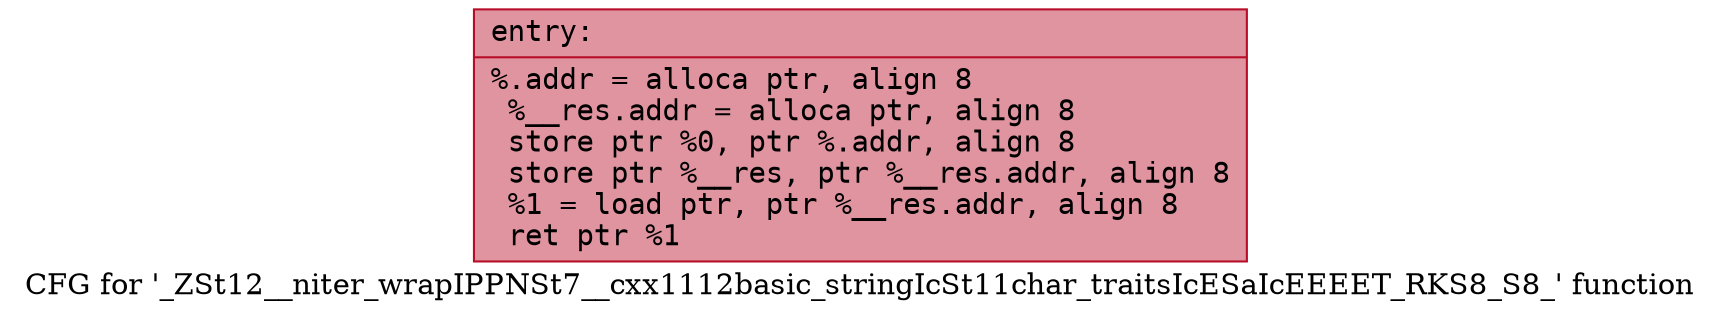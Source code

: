 digraph "CFG for '_ZSt12__niter_wrapIPPNSt7__cxx1112basic_stringIcSt11char_traitsIcESaIcEEEET_RKS8_S8_' function" {
	label="CFG for '_ZSt12__niter_wrapIPPNSt7__cxx1112basic_stringIcSt11char_traitsIcESaIcEEEET_RKS8_S8_' function";

	Node0x5651cd8f59b0 [shape=record,color="#b70d28ff", style=filled, fillcolor="#b70d2870" fontname="Courier",label="{entry:\l|  %.addr = alloca ptr, align 8\l  %__res.addr = alloca ptr, align 8\l  store ptr %0, ptr %.addr, align 8\l  store ptr %__res, ptr %__res.addr, align 8\l  %1 = load ptr, ptr %__res.addr, align 8\l  ret ptr %1\l}"];
}
